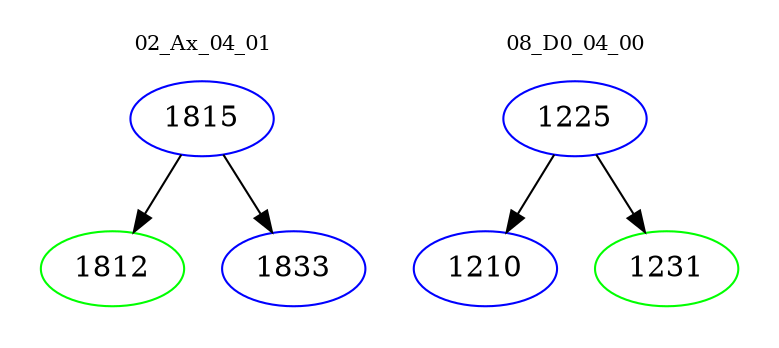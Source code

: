 digraph{
subgraph cluster_0 {
color = white
label = "02_Ax_04_01";
fontsize=10;
T0_1815 [label="1815", color="blue"]
T0_1815 -> T0_1812 [color="black"]
T0_1812 [label="1812", color="green"]
T0_1815 -> T0_1833 [color="black"]
T0_1833 [label="1833", color="blue"]
}
subgraph cluster_1 {
color = white
label = "08_D0_04_00";
fontsize=10;
T1_1225 [label="1225", color="blue"]
T1_1225 -> T1_1210 [color="black"]
T1_1210 [label="1210", color="blue"]
T1_1225 -> T1_1231 [color="black"]
T1_1231 [label="1231", color="green"]
}
}
